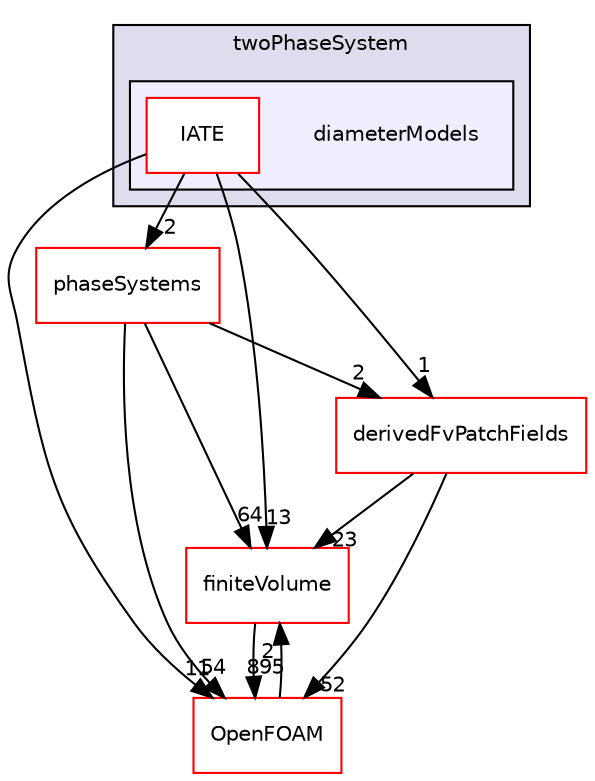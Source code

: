 digraph "src/phaseSystemModels/reactingEulerFoam/reactingTwoPhaseEulerFoam/twoPhaseSystem/diameterModels" {
  bgcolor=transparent;
  compound=true
  node [ fontsize="10", fontname="Helvetica"];
  edge [ labelfontsize="10", labelfontname="Helvetica"];
  subgraph clusterdir_a3074a6abaad9db38f65c52fff6475e6 {
    graph [ bgcolor="#ddddee", pencolor="black", label="twoPhaseSystem" fontname="Helvetica", fontsize="10", URL="dir_a3074a6abaad9db38f65c52fff6475e6.html"]
  subgraph clusterdir_c3aace99471e37815811fdcf7cddeea5 {
    graph [ bgcolor="#eeeeff", pencolor="black", label="" URL="dir_c3aace99471e37815811fdcf7cddeea5.html"];
    dir_c3aace99471e37815811fdcf7cddeea5 [shape=plaintext label="diameterModels"];
    dir_4c717387333d633d47cbb1265b3bbfae [shape=box label="IATE" color="red" fillcolor="white" style="filled" URL="dir_4c717387333d633d47cbb1265b3bbfae.html"];
  }
  }
  dir_9bd15774b555cf7259a6fa18f99fe99b [shape=box label="finiteVolume" color="red" URL="dir_9bd15774b555cf7259a6fa18f99fe99b.html"];
  dir_264d2d6ce5df211e174aa532bbc40de4 [shape=box label="phaseSystems" color="red" URL="dir_264d2d6ce5df211e174aa532bbc40de4.html"];
  dir_b7cf47d467e63ee16b71b3cc72940979 [shape=box label="derivedFvPatchFields" color="red" URL="dir_b7cf47d467e63ee16b71b3cc72940979.html"];
  dir_c5473ff19b20e6ec4dfe5c310b3778a8 [shape=box label="OpenFOAM" color="red" URL="dir_c5473ff19b20e6ec4dfe5c310b3778a8.html"];
  dir_9bd15774b555cf7259a6fa18f99fe99b->dir_c5473ff19b20e6ec4dfe5c310b3778a8 [headlabel="895", labeldistance=1.5 headhref="dir_000814_002151.html"];
  dir_264d2d6ce5df211e174aa532bbc40de4->dir_9bd15774b555cf7259a6fa18f99fe99b [headlabel="64", labeldistance=1.5 headhref="dir_000851_000814.html"];
  dir_264d2d6ce5df211e174aa532bbc40de4->dir_b7cf47d467e63ee16b71b3cc72940979 [headlabel="2", labeldistance=1.5 headhref="dir_000851_001218.html"];
  dir_264d2d6ce5df211e174aa532bbc40de4->dir_c5473ff19b20e6ec4dfe5c310b3778a8 [headlabel="54", labeldistance=1.5 headhref="dir_000851_002151.html"];
  dir_b7cf47d467e63ee16b71b3cc72940979->dir_9bd15774b555cf7259a6fa18f99fe99b [headlabel="23", labeldistance=1.5 headhref="dir_001218_000814.html"];
  dir_b7cf47d467e63ee16b71b3cc72940979->dir_c5473ff19b20e6ec4dfe5c310b3778a8 [headlabel="52", labeldistance=1.5 headhref="dir_001218_002151.html"];
  dir_c5473ff19b20e6ec4dfe5c310b3778a8->dir_9bd15774b555cf7259a6fa18f99fe99b [headlabel="2", labeldistance=1.5 headhref="dir_002151_000814.html"];
  dir_4c717387333d633d47cbb1265b3bbfae->dir_9bd15774b555cf7259a6fa18f99fe99b [headlabel="13", labeldistance=1.5 headhref="dir_003287_000814.html"];
  dir_4c717387333d633d47cbb1265b3bbfae->dir_264d2d6ce5df211e174aa532bbc40de4 [headlabel="2", labeldistance=1.5 headhref="dir_003287_000851.html"];
  dir_4c717387333d633d47cbb1265b3bbfae->dir_b7cf47d467e63ee16b71b3cc72940979 [headlabel="1", labeldistance=1.5 headhref="dir_003287_001218.html"];
  dir_4c717387333d633d47cbb1265b3bbfae->dir_c5473ff19b20e6ec4dfe5c310b3778a8 [headlabel="11", labeldistance=1.5 headhref="dir_003287_002151.html"];
}
